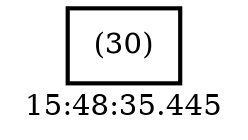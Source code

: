 digraph  g{ graph[label = "15:48:35.445"]
node [shape=rectangle, color=black, fontcolor=black, style=bold] edge [color=black] 0 [label="(30)"] ; 
}

